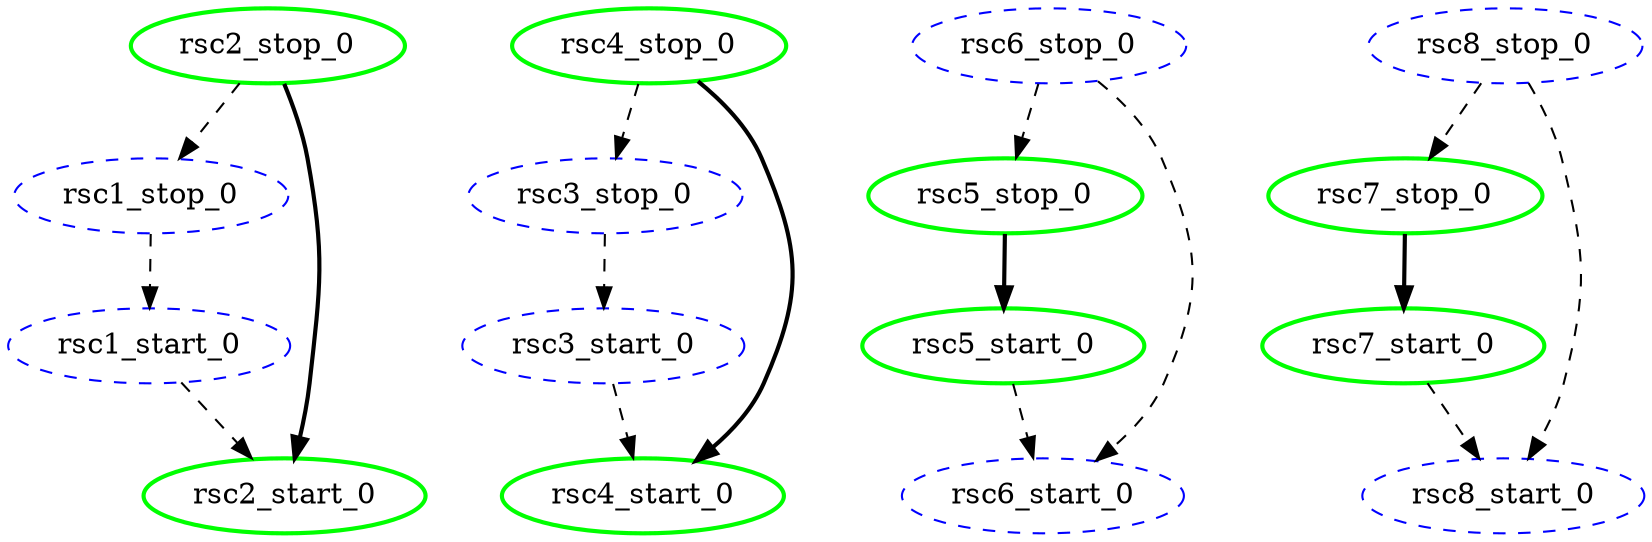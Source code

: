 digraph "g" {
	size = "30,30"
"rsc1_stop_0" [ style="dashed" color="blue" fontcolor="black" ]
"rsc1_start_0" [ style="dashed" color="blue" fontcolor="black" ]
"rsc2_stop_0" [ tooltip="node1" style=bold color="green" fontcolor="black" ]
"rsc2_start_0" [ tooltip="node2" style=bold color="green" fontcolor="black" ]
"rsc3_stop_0" [ style="dashed" color="blue" fontcolor="black" ]
"rsc3_start_0" [ style="dashed" color="blue" fontcolor="black" ]
"rsc4_stop_0" [ tooltip="node1" style=bold color="green" fontcolor="black" ]
"rsc4_start_0" [ tooltip="node2" style=bold color="green" fontcolor="black" ]
"rsc5_stop_0" [ tooltip="node2" style=bold color="green" fontcolor="black" ]
"rsc5_start_0" [ tooltip="node1" style=bold color="green" fontcolor="black" ]
"rsc6_stop_0" [ style="dashed" color="blue" fontcolor="black" ]
"rsc6_start_0" [ style="dashed" color="blue" fontcolor="black" ]
"rsc7_stop_0" [ tooltip="node2" style=bold color="green" fontcolor="black" ]
"rsc7_start_0" [ tooltip="node1" style=bold color="green" fontcolor="black" ]
"rsc8_stop_0" [ style="dashed" color="blue" fontcolor="black" ]
"rsc8_start_0" [ style="dashed" color="blue" fontcolor="black" ]
"rsc2_stop_0" -> "rsc1_stop_0" [ style = dashed]
"rsc1_stop_0" -> "rsc1_start_0" [ style = dashed]
"rsc1_start_0" -> "rsc2_start_0" [ style = dashed]
"rsc2_stop_0" -> "rsc2_start_0" [ style = bold]
"rsc4_stop_0" -> "rsc3_stop_0" [ style = dashed]
"rsc3_stop_0" -> "rsc3_start_0" [ style = dashed]
"rsc3_start_0" -> "rsc4_start_0" [ style = dashed]
"rsc4_stop_0" -> "rsc4_start_0" [ style = bold]
"rsc6_stop_0" -> "rsc5_stop_0" [ style = dashed]
"rsc5_stop_0" -> "rsc5_start_0" [ style = bold]
"rsc5_start_0" -> "rsc6_start_0" [ style = dashed]
"rsc6_stop_0" -> "rsc6_start_0" [ style = dashed]
"rsc8_stop_0" -> "rsc7_stop_0" [ style = dashed]
"rsc7_stop_0" -> "rsc7_start_0" [ style = bold]
"rsc7_start_0" -> "rsc8_start_0" [ style = dashed]
"rsc8_stop_0" -> "rsc8_start_0" [ style = dashed]
}
